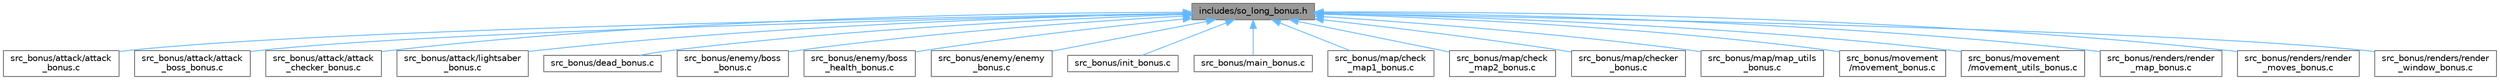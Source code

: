 digraph "includes/so_long_bonus.h"
{
 // LATEX_PDF_SIZE
  bgcolor="transparent";
  edge [fontname=Helvetica,fontsize=10,labelfontname=Helvetica,labelfontsize=10];
  node [fontname=Helvetica,fontsize=10,shape=box,height=0.2,width=0.4];
  Node1 [id="Node000001",label="includes/so_long_bonus.h",height=0.2,width=0.4,color="gray40", fillcolor="grey60", style="filled", fontcolor="black",tooltip="Bonus Program Header."];
  Node1 -> Node2 [id="edge1_Node000001_Node000002",dir="back",color="steelblue1",style="solid",tooltip=" "];
  Node2 [id="Node000002",label="src_bonus/attack/attack\l_bonus.c",height=0.2,width=0.4,color="grey40", fillcolor="white", style="filled",URL="$attack__bonus_8c.html",tooltip="Handles the attacks."];
  Node1 -> Node3 [id="edge2_Node000001_Node000003",dir="back",color="steelblue1",style="solid",tooltip=" "];
  Node3 [id="Node000003",label="src_bonus/attack/attack\l_boss_bonus.c",height=0.2,width=0.4,color="grey40", fillcolor="white", style="filled",URL="$attack__boss__bonus_8c.html",tooltip="Handles boss animation and damage to the player."];
  Node1 -> Node4 [id="edge3_Node000001_Node000004",dir="back",color="steelblue1",style="solid",tooltip=" "];
  Node4 [id="Node000004",label="src_bonus/attack/attack\l_checker_bonus.c",height=0.2,width=0.4,color="grey40", fillcolor="white", style="filled",URL="$attack__checker__bonus_8c.html",tooltip="Checks the attack and enemies position."];
  Node1 -> Node5 [id="edge4_Node000001_Node000005",dir="back",color="steelblue1",style="solid",tooltip=" "];
  Node5 [id="Node000005",label="src_bonus/attack/lightsaber\l_bonus.c",height=0.2,width=0.4,color="grey40", fillcolor="white", style="filled",URL="$lightsaber__bonus_8c.html",tooltip="Weapon check."];
  Node1 -> Node6 [id="edge5_Node000001_Node000006",dir="back",color="steelblue1",style="solid",tooltip=" "];
  Node6 [id="Node000006",label="src_bonus/dead_bonus.c",height=0.2,width=0.4,color="grey40", fillcolor="white", style="filled",URL="$dead__bonus_8c.html",tooltip="Frees and exit errors."];
  Node1 -> Node7 [id="edge6_Node000001_Node000007",dir="back",color="steelblue1",style="solid",tooltip=" "];
  Node7 [id="Node000007",label="src_bonus/enemy/boss\l_bonus.c",height=0.2,width=0.4,color="grey40", fillcolor="white", style="filled",URL="$boss__bonus_8c.html",tooltip="Boss related functions."];
  Node1 -> Node8 [id="edge7_Node000001_Node000008",dir="back",color="steelblue1",style="solid",tooltip=" "];
  Node8 [id="Node000008",label="src_bonus/enemy/boss\l_health_bonus.c",height=0.2,width=0.4,color="grey40", fillcolor="white", style="filled",URL="$boss__health__bonus_8c.html",tooltip="Handles boss health."];
  Node1 -> Node9 [id="edge8_Node000001_Node000009",dir="back",color="steelblue1",style="solid",tooltip=" "];
  Node9 [id="Node000009",label="src_bonus/enemy/enemy\l_bonus.c",height=0.2,width=0.4,color="grey40", fillcolor="white", style="filled",URL="$enemy__bonus_8c.html",tooltip="Renders enemies anim and lose checks."];
  Node1 -> Node10 [id="edge9_Node000001_Node000010",dir="back",color="steelblue1",style="solid",tooltip=" "];
  Node10 [id="Node000010",label="src_bonus/init_bonus.c",height=0.2,width=0.4,color="grey40", fillcolor="white", style="filled",URL="$init__bonus_8c.html",tooltip="Initializes the struct."];
  Node1 -> Node11 [id="edge10_Node000001_Node000011",dir="back",color="steelblue1",style="solid",tooltip=" "];
  Node11 [id="Node000011",label="src_bonus/main_bonus.c",height=0.2,width=0.4,color="grey40", fillcolor="white", style="filled",URL="$main__bonus_8c.html",tooltip="Main of the program."];
  Node1 -> Node12 [id="edge11_Node000001_Node000012",dir="back",color="steelblue1",style="solid",tooltip=" "];
  Node12 [id="Node000012",label="src_bonus/map/check\l_map1_bonus.c",height=0.2,width=0.4,color="grey40", fillcolor="white", style="filled",URL="$check__map1__bonus_8c.html",tooltip="Verifications of the map 1 + new characters."];
  Node1 -> Node13 [id="edge12_Node000001_Node000013",dir="back",color="steelblue1",style="solid",tooltip=" "];
  Node13 [id="Node000013",label="src_bonus/map/check\l_map2_bonus.c",height=0.2,width=0.4,color="grey40", fillcolor="white", style="filled",URL="$check__map2__bonus_8c.html",tooltip="Verifications of the map 2 + new characters."];
  Node1 -> Node14 [id="edge13_Node000001_Node000014",dir="back",color="steelblue1",style="solid",tooltip=" "];
  Node14 [id="Node000014",label="src_bonus/map/checker\l_bonus.c",height=0.2,width=0.4,color="grey40", fillcolor="white", style="filled",URL="$checker__bonus_8c.html",tooltip="Checks the extension of the file."];
  Node1 -> Node15 [id="edge14_Node000001_Node000015",dir="back",color="steelblue1",style="solid",tooltip=" "];
  Node15 [id="Node000015",label="src_bonus/map/map_utils\l_bonus.c",height=0.2,width=0.4,color="grey40", fillcolor="white", style="filled",URL="$map__utils__bonus_8c.html",tooltip="Fill the double array and define height and width."];
  Node1 -> Node16 [id="edge15_Node000001_Node000016",dir="back",color="steelblue1",style="solid",tooltip=" "];
  Node16 [id="Node000016",label="src_bonus/movement\l/movement_bonus.c",height=0.2,width=0.4,color="grey40", fillcolor="white", style="filled",URL="$movement__bonus_8c.html",tooltip="Movements and win checker + movement animations."];
  Node1 -> Node17 [id="edge16_Node000001_Node000017",dir="back",color="steelblue1",style="solid",tooltip=" "];
  Node17 [id="Node000017",label="src_bonus/movement\l/movement_utils_bonus.c",height=0.2,width=0.4,color="grey40", fillcolor="white", style="filled",URL="$movement__utils__bonus_8c.html",tooltip="Movement Utilities and handle key pressed."];
  Node1 -> Node18 [id="edge17_Node000001_Node000018",dir="back",color="steelblue1",style="solid",tooltip=" "];
  Node18 [id="Node000018",label="src_bonus/renders/render\l_map_bonus.c",height=0.2,width=0.4,color="grey40", fillcolor="white", style="filled",URL="$render__map__bonus_8c.html",tooltip="Renders of the map and function to set images on the tiles."];
  Node1 -> Node19 [id="edge18_Node000001_Node000019",dir="back",color="steelblue1",style="solid",tooltip=" "];
  Node19 [id="Node000019",label="src_bonus/renders/render\l_moves_bonus.c",height=0.2,width=0.4,color="grey40", fillcolor="white", style="filled",URL="$render__moves__bonus_8c.html",tooltip="Renders the tile that shows up the movements."];
  Node1 -> Node20 [id="edge19_Node000001_Node000020",dir="back",color="steelblue1",style="solid",tooltip=" "];
  Node20 [id="Node000020",label="src_bonus/renders/render\l_window_bonus.c",height=0.2,width=0.4,color="grey40", fillcolor="white", style="filled",URL="$render__window__bonus_8c.html",tooltip="Main function to render and render of the window."];
}
